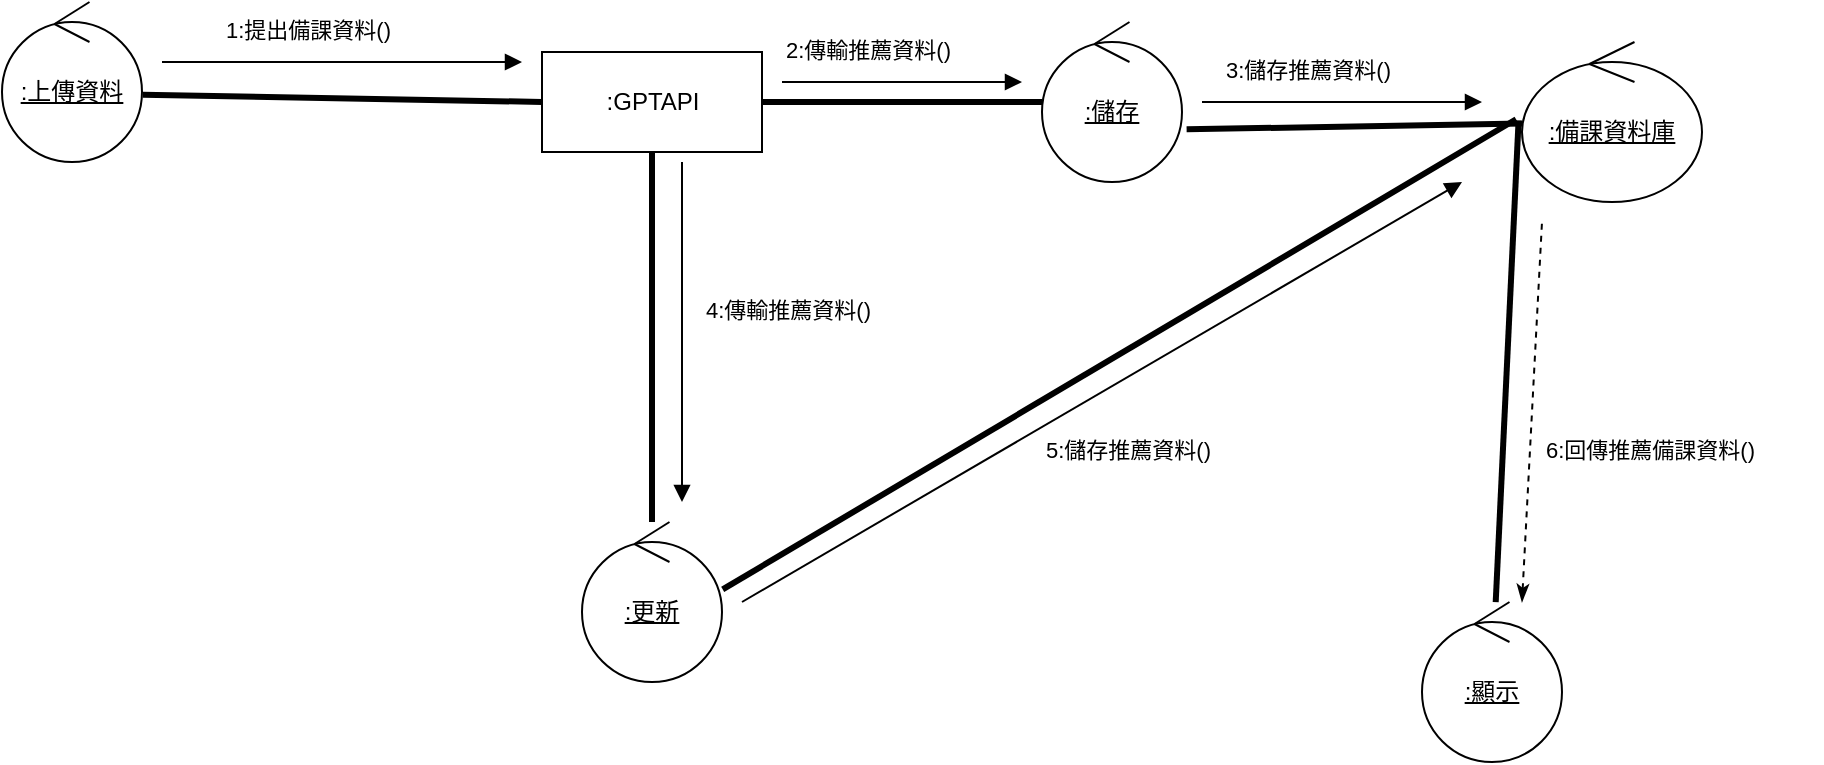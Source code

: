 <mxfile pages="2">
    <diagram name="老師身分" id="T1-lcPKC6VEzc7ZUW3HW">
        <mxGraphModel dx="1126" dy="688" grid="1" gridSize="10" guides="1" tooltips="1" connect="1" arrows="1" fold="1" page="1" pageScale="1" pageWidth="3300" pageHeight="4681" math="0" shadow="0">
            <root>
                <mxCell id="0"/>
                <mxCell id="1" parent="0"/>
                <mxCell id="A6yinwAQkWhH4kg1xcag-1" value="&lt;u&gt;:上傳資料&lt;/u&gt;" style="ellipse;shape=umlControl;whiteSpace=wrap;html=1;" parent="1" vertex="1">
                    <mxGeometry x="70" y="160" width="70" height="80" as="geometry"/>
                </mxCell>
                <mxCell id="4" value="&lt;u&gt;:顯示&lt;/u&gt;" style="ellipse;shape=umlControl;whiteSpace=wrap;html=1;" vertex="1" parent="1">
                    <mxGeometry x="780" y="460" width="70" height="80" as="geometry"/>
                </mxCell>
                <mxCell id="5" value="&lt;u&gt;:儲存&lt;/u&gt;" style="ellipse;shape=umlControl;whiteSpace=wrap;html=1;" vertex="1" parent="1">
                    <mxGeometry x="590" y="170" width="70" height="80" as="geometry"/>
                </mxCell>
                <mxCell id="6" value="&lt;u&gt;:更新&lt;/u&gt;" style="ellipse;shape=umlControl;whiteSpace=wrap;html=1;" vertex="1" parent="1">
                    <mxGeometry x="360" y="420" width="70" height="80" as="geometry"/>
                </mxCell>
                <mxCell id="7" value="&lt;u&gt;:備課資料庫&lt;br&gt;&lt;/u&gt;" style="ellipse;shape=umlControl;whiteSpace=wrap;html=1;" vertex="1" parent="1">
                    <mxGeometry x="830" y="180" width="90" height="80" as="geometry"/>
                </mxCell>
                <mxCell id="8" value=":GPTAPI" style="html=1;" vertex="1" parent="1">
                    <mxGeometry x="340" y="185" width="110" height="50" as="geometry"/>
                </mxCell>
                <mxCell id="9" value="" style="endArrow=none;startArrow=none;endFill=0;startFill=0;endSize=8;html=1;verticalAlign=bottom;labelBackgroundColor=none;strokeWidth=3;rounded=0;exitX=1.005;exitY=0.579;exitDx=0;exitDy=0;exitPerimeter=0;entryX=0;entryY=0.5;entryDx=0;entryDy=0;" edge="1" parent="1" source="A6yinwAQkWhH4kg1xcag-1" target="8">
                    <mxGeometry width="160" relative="1" as="geometry">
                        <mxPoint x="80" y="380" as="sourcePoint"/>
                        <mxPoint x="200" y="145" as="targetPoint"/>
                    </mxGeometry>
                </mxCell>
                <mxCell id="10" value="" style="html=1;verticalAlign=bottom;labelBackgroundColor=none;endArrow=block;endFill=1;rounded=0;" edge="1" parent="1">
                    <mxGeometry width="160" relative="1" as="geometry">
                        <mxPoint x="150" y="190" as="sourcePoint"/>
                        <mxPoint x="330" y="190" as="targetPoint"/>
                    </mxGeometry>
                </mxCell>
                <mxCell id="15" value="" style="endArrow=none;startArrow=none;endFill=0;startFill=0;endSize=8;html=1;verticalAlign=bottom;labelBackgroundColor=none;strokeWidth=3;rounded=0;entryX=-0.019;entryY=0.492;entryDx=0;entryDy=0;entryPerimeter=0;" edge="1" parent="1" source="4" target="7">
                    <mxGeometry width="160" relative="1" as="geometry">
                        <mxPoint x="120" y="420" as="sourcePoint"/>
                        <mxPoint x="820" y="230" as="targetPoint"/>
                    </mxGeometry>
                </mxCell>
                <mxCell id="16" value="" style="endArrow=none;startArrow=none;endFill=0;startFill=0;endSize=8;html=1;verticalAlign=bottom;labelBackgroundColor=none;strokeWidth=3;rounded=0;entryX=1.005;entryY=0.421;entryDx=0;entryDy=0;entryPerimeter=0;exitX=-0.033;exitY=0.483;exitDx=0;exitDy=0;exitPerimeter=0;" edge="1" parent="1" source="7" target="6">
                    <mxGeometry width="160" relative="1" as="geometry">
                        <mxPoint x="820" y="230" as="sourcePoint"/>
                        <mxPoint x="250" y="195" as="targetPoint"/>
                    </mxGeometry>
                </mxCell>
                <mxCell id="17" value="" style="endArrow=none;startArrow=none;endFill=0;startFill=0;endSize=8;html=1;verticalAlign=bottom;labelBackgroundColor=none;strokeWidth=3;rounded=0;entryX=0.5;entryY=1;entryDx=0;entryDy=0;" edge="1" parent="1" source="6" target="8">
                    <mxGeometry width="160" relative="1" as="geometry">
                        <mxPoint x="140" y="440" as="sourcePoint"/>
                        <mxPoint x="260" y="205" as="targetPoint"/>
                    </mxGeometry>
                </mxCell>
                <mxCell id="18" value="" style="endArrow=none;startArrow=none;endFill=0;startFill=0;endSize=8;html=1;verticalAlign=bottom;labelBackgroundColor=none;strokeWidth=3;rounded=0;entryX=1.033;entryY=0.671;entryDx=0;entryDy=0;entryPerimeter=0;" edge="1" parent="1" source="7" target="5">
                    <mxGeometry width="160" relative="1" as="geometry">
                        <mxPoint x="150" y="450" as="sourcePoint"/>
                        <mxPoint x="270" y="215" as="targetPoint"/>
                    </mxGeometry>
                </mxCell>
                <mxCell id="19" value="" style="endArrow=none;startArrow=none;endFill=0;startFill=0;endSize=8;html=1;verticalAlign=bottom;labelBackgroundColor=none;strokeWidth=3;rounded=0;entryX=1;entryY=0.5;entryDx=0;entryDy=0;" edge="1" parent="1" source="5" target="8">
                    <mxGeometry width="160" relative="1" as="geometry">
                        <mxPoint x="160" y="460" as="sourcePoint"/>
                        <mxPoint x="280" y="225" as="targetPoint"/>
                    </mxGeometry>
                </mxCell>
                <mxCell id="20" value="" style="html=1;verticalAlign=bottom;labelBackgroundColor=none;endArrow=block;endFill=1;rounded=0;" edge="1" parent="1">
                    <mxGeometry width="160" relative="1" as="geometry">
                        <mxPoint x="460" y="200" as="sourcePoint"/>
                        <mxPoint x="580" y="200" as="targetPoint"/>
                    </mxGeometry>
                </mxCell>
                <mxCell id="21" value="" style="html=1;verticalAlign=bottom;labelBackgroundColor=none;endArrow=block;endFill=1;rounded=0;" edge="1" parent="1">
                    <mxGeometry width="160" relative="1" as="geometry">
                        <mxPoint x="670" y="210" as="sourcePoint"/>
                        <mxPoint x="810" y="210" as="targetPoint"/>
                    </mxGeometry>
                </mxCell>
                <mxCell id="22" value="" style="html=1;verticalAlign=bottom;labelBackgroundColor=none;endArrow=block;endFill=1;rounded=0;" edge="1" parent="1">
                    <mxGeometry width="160" relative="1" as="geometry">
                        <mxPoint x="410" y="240" as="sourcePoint"/>
                        <mxPoint x="410" y="410" as="targetPoint"/>
                    </mxGeometry>
                </mxCell>
                <mxCell id="23" value="" style="html=1;verticalAlign=bottom;labelBackgroundColor=none;endArrow=block;endFill=1;rounded=0;" edge="1" parent="1">
                    <mxGeometry width="160" relative="1" as="geometry">
                        <mxPoint x="440" y="460" as="sourcePoint"/>
                        <mxPoint x="800" y="250" as="targetPoint"/>
                    </mxGeometry>
                </mxCell>
                <mxCell id="29" value="" style="html=1;verticalAlign=bottom;endArrow=none;curved=0;rounded=0;startArrow=classicThin;startFill=1;endFill=0;dashed=1;" edge="1" parent="1">
                    <mxGeometry width="80" relative="1" as="geometry">
                        <mxPoint x="830" y="460" as="sourcePoint"/>
                        <mxPoint x="840" y="270" as="targetPoint"/>
                    </mxGeometry>
                </mxCell>
                <mxCell id="31" value="&lt;span style=&quot;color: rgb(0, 0, 0); font-family: Helvetica; font-size: 11px; font-style: normal; font-variant-ligatures: normal; font-variant-caps: normal; font-weight: 400; letter-spacing: normal; orphans: 2; text-align: center; text-indent: 0px; text-transform: none; widows: 2; word-spacing: 0px; -webkit-text-stroke-width: 0px; background-color: rgb(255, 255, 255); text-decoration-thickness: initial; text-decoration-style: initial; text-decoration-color: initial; float: none; display: inline !important;&quot;&gt;1:提出備課資料()&lt;/span&gt;" style="text;whiteSpace=wrap;html=1;" vertex="1" parent="1">
                    <mxGeometry x="180" y="160" width="120" height="40" as="geometry"/>
                </mxCell>
                <mxCell id="33" value="&lt;span style=&quot;color: rgb(0, 0, 0); font-family: Helvetica; font-size: 11px; font-style: normal; font-variant-ligatures: normal; font-variant-caps: normal; font-weight: 400; letter-spacing: normal; orphans: 2; text-align: center; text-indent: 0px; text-transform: none; widows: 2; word-spacing: 0px; -webkit-text-stroke-width: 0px; background-color: rgb(255, 255, 255); text-decoration-thickness: initial; text-decoration-style: initial; text-decoration-color: initial; float: none; display: inline !important;&quot;&gt;2:傳輸推薦資料()&lt;/span&gt;" style="text;whiteSpace=wrap;html=1;" vertex="1" parent="1">
                    <mxGeometry x="460" y="170" width="120" height="40" as="geometry"/>
                </mxCell>
                <mxCell id="34" value="&lt;span style=&quot;color: rgb(0, 0, 0); font-family: Helvetica; font-size: 11px; font-style: normal; font-variant-ligatures: normal; font-variant-caps: normal; font-weight: 400; letter-spacing: normal; orphans: 2; text-align: center; text-indent: 0px; text-transform: none; widows: 2; word-spacing: 0px; -webkit-text-stroke-width: 0px; background-color: rgb(255, 255, 255); text-decoration-thickness: initial; text-decoration-style: initial; text-decoration-color: initial; float: none; display: inline !important;&quot;&gt;3:儲存推薦資料()&lt;/span&gt;" style="text;whiteSpace=wrap;html=1;" vertex="1" parent="1">
                    <mxGeometry x="680" y="180" width="120" height="40" as="geometry"/>
                </mxCell>
                <mxCell id="35" value="&lt;span style=&quot;color: rgb(0, 0, 0); font-family: Helvetica; font-size: 11px; font-style: normal; font-variant-ligatures: normal; font-variant-caps: normal; font-weight: 400; letter-spacing: normal; orphans: 2; text-align: center; text-indent: 0px; text-transform: none; widows: 2; word-spacing: 0px; -webkit-text-stroke-width: 0px; background-color: rgb(255, 255, 255); text-decoration-thickness: initial; text-decoration-style: initial; text-decoration-color: initial; float: none; display: inline !important;&quot;&gt;4:傳輸推薦資料()&lt;/span&gt;" style="text;whiteSpace=wrap;html=1;" vertex="1" parent="1">
                    <mxGeometry x="420" y="300" width="120" height="40" as="geometry"/>
                </mxCell>
                <mxCell id="36" value="&lt;span style=&quot;color: rgb(0, 0, 0); font-family: Helvetica; font-size: 11px; font-style: normal; font-variant-ligatures: normal; font-variant-caps: normal; font-weight: 400; letter-spacing: normal; orphans: 2; text-align: center; text-indent: 0px; text-transform: none; widows: 2; word-spacing: 0px; -webkit-text-stroke-width: 0px; background-color: rgb(255, 255, 255); text-decoration-thickness: initial; text-decoration-style: initial; text-decoration-color: initial; float: none; display: inline !important;&quot;&gt;5:儲存推薦資料()&lt;/span&gt;" style="text;whiteSpace=wrap;html=1;" vertex="1" parent="1">
                    <mxGeometry x="590" y="370" width="120" height="40" as="geometry"/>
                </mxCell>
                <mxCell id="37" value="&lt;span style=&quot;color: rgb(0, 0, 0); font-family: Helvetica; font-size: 11px; font-style: normal; font-variant-ligatures: normal; font-variant-caps: normal; font-weight: 400; letter-spacing: normal; orphans: 2; text-align: center; text-indent: 0px; text-transform: none; widows: 2; word-spacing: 0px; -webkit-text-stroke-width: 0px; background-color: rgb(255, 255, 255); text-decoration-thickness: initial; text-decoration-style: initial; text-decoration-color: initial; float: none; display: inline !important;&quot;&gt;6:回傳推薦備課資料()&lt;/span&gt;" style="text;whiteSpace=wrap;html=1;" vertex="1" parent="1">
                    <mxGeometry x="840" y="370" width="140" height="40" as="geometry"/>
                </mxCell>
            </root>
        </mxGraphModel>
    </diagram>
    <diagram id="1ORrnruNFK2E-wTYoOYB" name="GPT身分">
        <mxGraphModel dx="576" dy="332" grid="1" gridSize="10" guides="1" tooltips="1" connect="1" arrows="1" fold="1" page="1" pageScale="1" pageWidth="3300" pageHeight="4681" math="0" shadow="0">
            <root>
                <mxCell id="0"/>
                <mxCell id="1" parent="0"/>
                <mxCell id="H0-WySXZtmj-vN_HTI1i-1" value="GPT" style="shape=umlActor;verticalLabelPosition=bottom;verticalAlign=top;html=1;" parent="1" vertex="1">
                    <mxGeometry x="70" y="248" width="30" height="60" as="geometry"/>
                </mxCell>
                <mxCell id="H0-WySXZtmj-vN_HTI1i-2" value="建立" style="ellipse;shape=umlControl;whiteSpace=wrap;html=1;" parent="1" vertex="1">
                    <mxGeometry x="260" y="88" width="70" height="80" as="geometry"/>
                </mxCell>
                <mxCell id="H0-WySXZtmj-vN_HTI1i-3" value="儲存" style="ellipse;shape=umlControl;whiteSpace=wrap;html=1;" parent="1" vertex="1">
                    <mxGeometry x="260" y="368" width="70" height="80" as="geometry"/>
                </mxCell>
                <mxCell id="H0-WySXZtmj-vN_HTI1i-4" value="GPT資料庫" style="ellipse;shape=umlEntity;whiteSpace=wrap;html=1;" parent="1" vertex="1">
                    <mxGeometry x="490" y="248" width="80" height="80" as="geometry"/>
                </mxCell>
                <mxCell id="H0-WySXZtmj-vN_HTI1i-6" value="" style="endArrow=none;html=1;rounded=0;entryX=0.038;entryY=0.9;entryDx=0;entryDy=0;entryPerimeter=0;exitX=1;exitY=0.333;exitDx=0;exitDy=0;exitPerimeter=0;" parent="1" source="H0-WySXZtmj-vN_HTI1i-1" target="H0-WySXZtmj-vN_HTI1i-2" edge="1">
                    <mxGeometry width="50" height="50" relative="1" as="geometry">
                        <mxPoint x="170" y="308" as="sourcePoint"/>
                        <mxPoint x="220" y="258" as="targetPoint"/>
                    </mxGeometry>
                </mxCell>
                <mxCell id="H0-WySXZtmj-vN_HTI1i-8" value="" style="endArrow=none;html=1;rounded=0;entryX=0.971;entryY=0.825;entryDx=0;entryDy=0;entryPerimeter=0;exitX=0.008;exitY=0.183;exitDx=0;exitDy=0;exitPerimeter=0;" parent="1" source="H0-WySXZtmj-vN_HTI1i-4" target="H0-WySXZtmj-vN_HTI1i-2" edge="1">
                    <mxGeometry width="50" height="50" relative="1" as="geometry">
                        <mxPoint x="110" y="278" as="sourcePoint"/>
                        <mxPoint x="273" y="170" as="targetPoint"/>
                    </mxGeometry>
                </mxCell>
                <mxCell id="H0-WySXZtmj-vN_HTI1i-9" value="" style="endArrow=none;html=1;rounded=0;entryX=1.019;entryY=0.617;entryDx=0;entryDy=0;entryPerimeter=0;exitX=0;exitY=1;exitDx=0;exitDy=0;" parent="1" source="H0-WySXZtmj-vN_HTI1i-4" target="H0-WySXZtmj-vN_HTI1i-3" edge="1">
                    <mxGeometry width="50" height="50" relative="1" as="geometry">
                        <mxPoint x="521" y="283" as="sourcePoint"/>
                        <mxPoint x="338" y="164" as="targetPoint"/>
                    </mxGeometry>
                </mxCell>
                <mxCell id="H0-WySXZtmj-vN_HTI1i-10" value="" style="endArrow=classic;html=1;rounded=0;" parent="1" edge="1">
                    <mxGeometry width="50" height="50" relative="1" as="geometry">
                        <mxPoint x="110" y="248" as="sourcePoint"/>
                        <mxPoint x="240" y="158" as="targetPoint"/>
                    </mxGeometry>
                </mxCell>
                <mxCell id="H0-WySXZtmj-vN_HTI1i-11" value="&lt;span style=&quot;color: rgb(240, 240, 240); font-family: Helvetica; font-size: 11px; font-style: normal; font-variant-ligatures: normal; font-variant-caps: normal; font-weight: 400; letter-spacing: normal; orphans: 2; text-align: center; text-indent: 0px; text-transform: none; widows: 2; word-spacing: 0px; -webkit-text-stroke-width: 0px; white-space: nowrap; background-color: rgb(24, 20, 29); text-decoration-thickness: initial; text-decoration-style: initial; text-decoration-color: initial; display: inline !important; float: none;&quot;&gt;1:建立備課資料()&lt;/span&gt;" style="text;whiteSpace=wrap;html=1;rotation=-30;" parent="1" vertex="1">
                    <mxGeometry x="110" y="168" width="120" height="40" as="geometry"/>
                </mxCell>
                <mxCell id="H0-WySXZtmj-vN_HTI1i-14" value="" style="curved=1;endArrow=classic;html=1;rounded=0;entryX=0.848;entryY=0.142;entryDx=0;entryDy=0;entryPerimeter=0;exitX=0.162;exitY=0.242;exitDx=0;exitDy=0;exitPerimeter=0;" parent="1" source="H0-WySXZtmj-vN_HTI1i-2" target="H0-WySXZtmj-vN_HTI1i-2" edge="1">
                    <mxGeometry width="50" height="50" relative="1" as="geometry">
                        <mxPoint x="260" y="100" as="sourcePoint"/>
                        <mxPoint x="340" y="100" as="targetPoint"/>
                        <Array as="points">
                            <mxPoint x="260" y="70"/>
                            <mxPoint x="270" y="50"/>
                            <mxPoint x="300" y="30"/>
                            <mxPoint x="330" y="50"/>
                        </Array>
                    </mxGeometry>
                </mxCell>
                <mxCell id="H0-WySXZtmj-vN_HTI1i-15" value="&lt;span style=&quot;color: rgb(240, 240, 240); font-family: Helvetica; font-size: 11px; font-style: normal; font-variant-ligatures: normal; font-variant-caps: normal; font-weight: 400; letter-spacing: normal; orphans: 2; text-align: left; text-indent: 0px; text-transform: none; widows: 2; word-spacing: 0px; -webkit-text-stroke-width: 0px; white-space: nowrap; background-color: rgb(24, 20, 29); text-decoration-thickness: initial; text-decoration-style: initial; text-decoration-color: initial; display: inline !important; float: none;&quot;&gt;2:分析備課資料()&lt;/span&gt;" style="text;whiteSpace=wrap;html=1;" parent="1" vertex="1">
                    <mxGeometry x="330" y="40" width="120" height="40" as="geometry"/>
                </mxCell>
                <mxCell id="H0-WySXZtmj-vN_HTI1i-16" value="" style="endArrow=classic;html=1;rounded=0;" parent="1" edge="1">
                    <mxGeometry width="50" height="50" relative="1" as="geometry">
                        <mxPoint x="350" y="150" as="sourcePoint"/>
                        <mxPoint x="480" y="240" as="targetPoint"/>
                    </mxGeometry>
                </mxCell>
                <mxCell id="H0-WySXZtmj-vN_HTI1i-17" value="&lt;span style=&quot;color: rgb(240, 240, 240); font-family: Helvetica; font-size: 11px; font-style: normal; font-variant-ligatures: normal; font-variant-caps: normal; font-weight: 400; letter-spacing: normal; orphans: 2; text-align: center; text-indent: 0px; text-transform: none; widows: 2; word-spacing: 0px; -webkit-text-stroke-width: 0px; white-space: nowrap; background-color: rgb(24, 20, 29); text-decoration-thickness: initial; text-decoration-style: initial; text-decoration-color: initial; display: inline !important; float: none;&quot;&gt;3:傳送分析資料()&lt;/span&gt;" style="text;whiteSpace=wrap;html=1;rotation=30;" parent="1" vertex="1">
                    <mxGeometry x="370" y="168" width="120" height="40" as="geometry"/>
                </mxCell>
                <mxCell id="H0-WySXZtmj-vN_HTI1i-18" value="" style="endArrow=classic;html=1;rounded=0;dashed=1;" parent="1" edge="1">
                    <mxGeometry width="50" height="50" relative="1" as="geometry">
                        <mxPoint x="480" y="310" as="sourcePoint"/>
                        <mxPoint x="340" y="390" as="targetPoint"/>
                    </mxGeometry>
                </mxCell>
                <mxCell id="H0-WySXZtmj-vN_HTI1i-19" value="&lt;span style=&quot;color: rgb(240, 240, 240); font-family: Helvetica; font-size: 11px; font-style: normal; font-variant-ligatures: normal; font-variant-caps: normal; font-weight: 400; letter-spacing: normal; orphans: 2; text-align: center; text-indent: 0px; text-transform: none; widows: 2; word-spacing: 0px; -webkit-text-stroke-width: 0px; white-space: nowrap; background-color: rgb(24, 20, 29); text-decoration-thickness: initial; text-decoration-style: initial; text-decoration-color: initial; display: inline !important; float: none;&quot;&gt;4:儲存推薦資料()&lt;/span&gt;" style="text;whiteSpace=wrap;html=1;rotation=-30;" parent="1" vertex="1">
                    <mxGeometry x="340" y="308" width="120" height="40" as="geometry"/>
                </mxCell>
            </root>
        </mxGraphModel>
    </diagram>
</mxfile>
